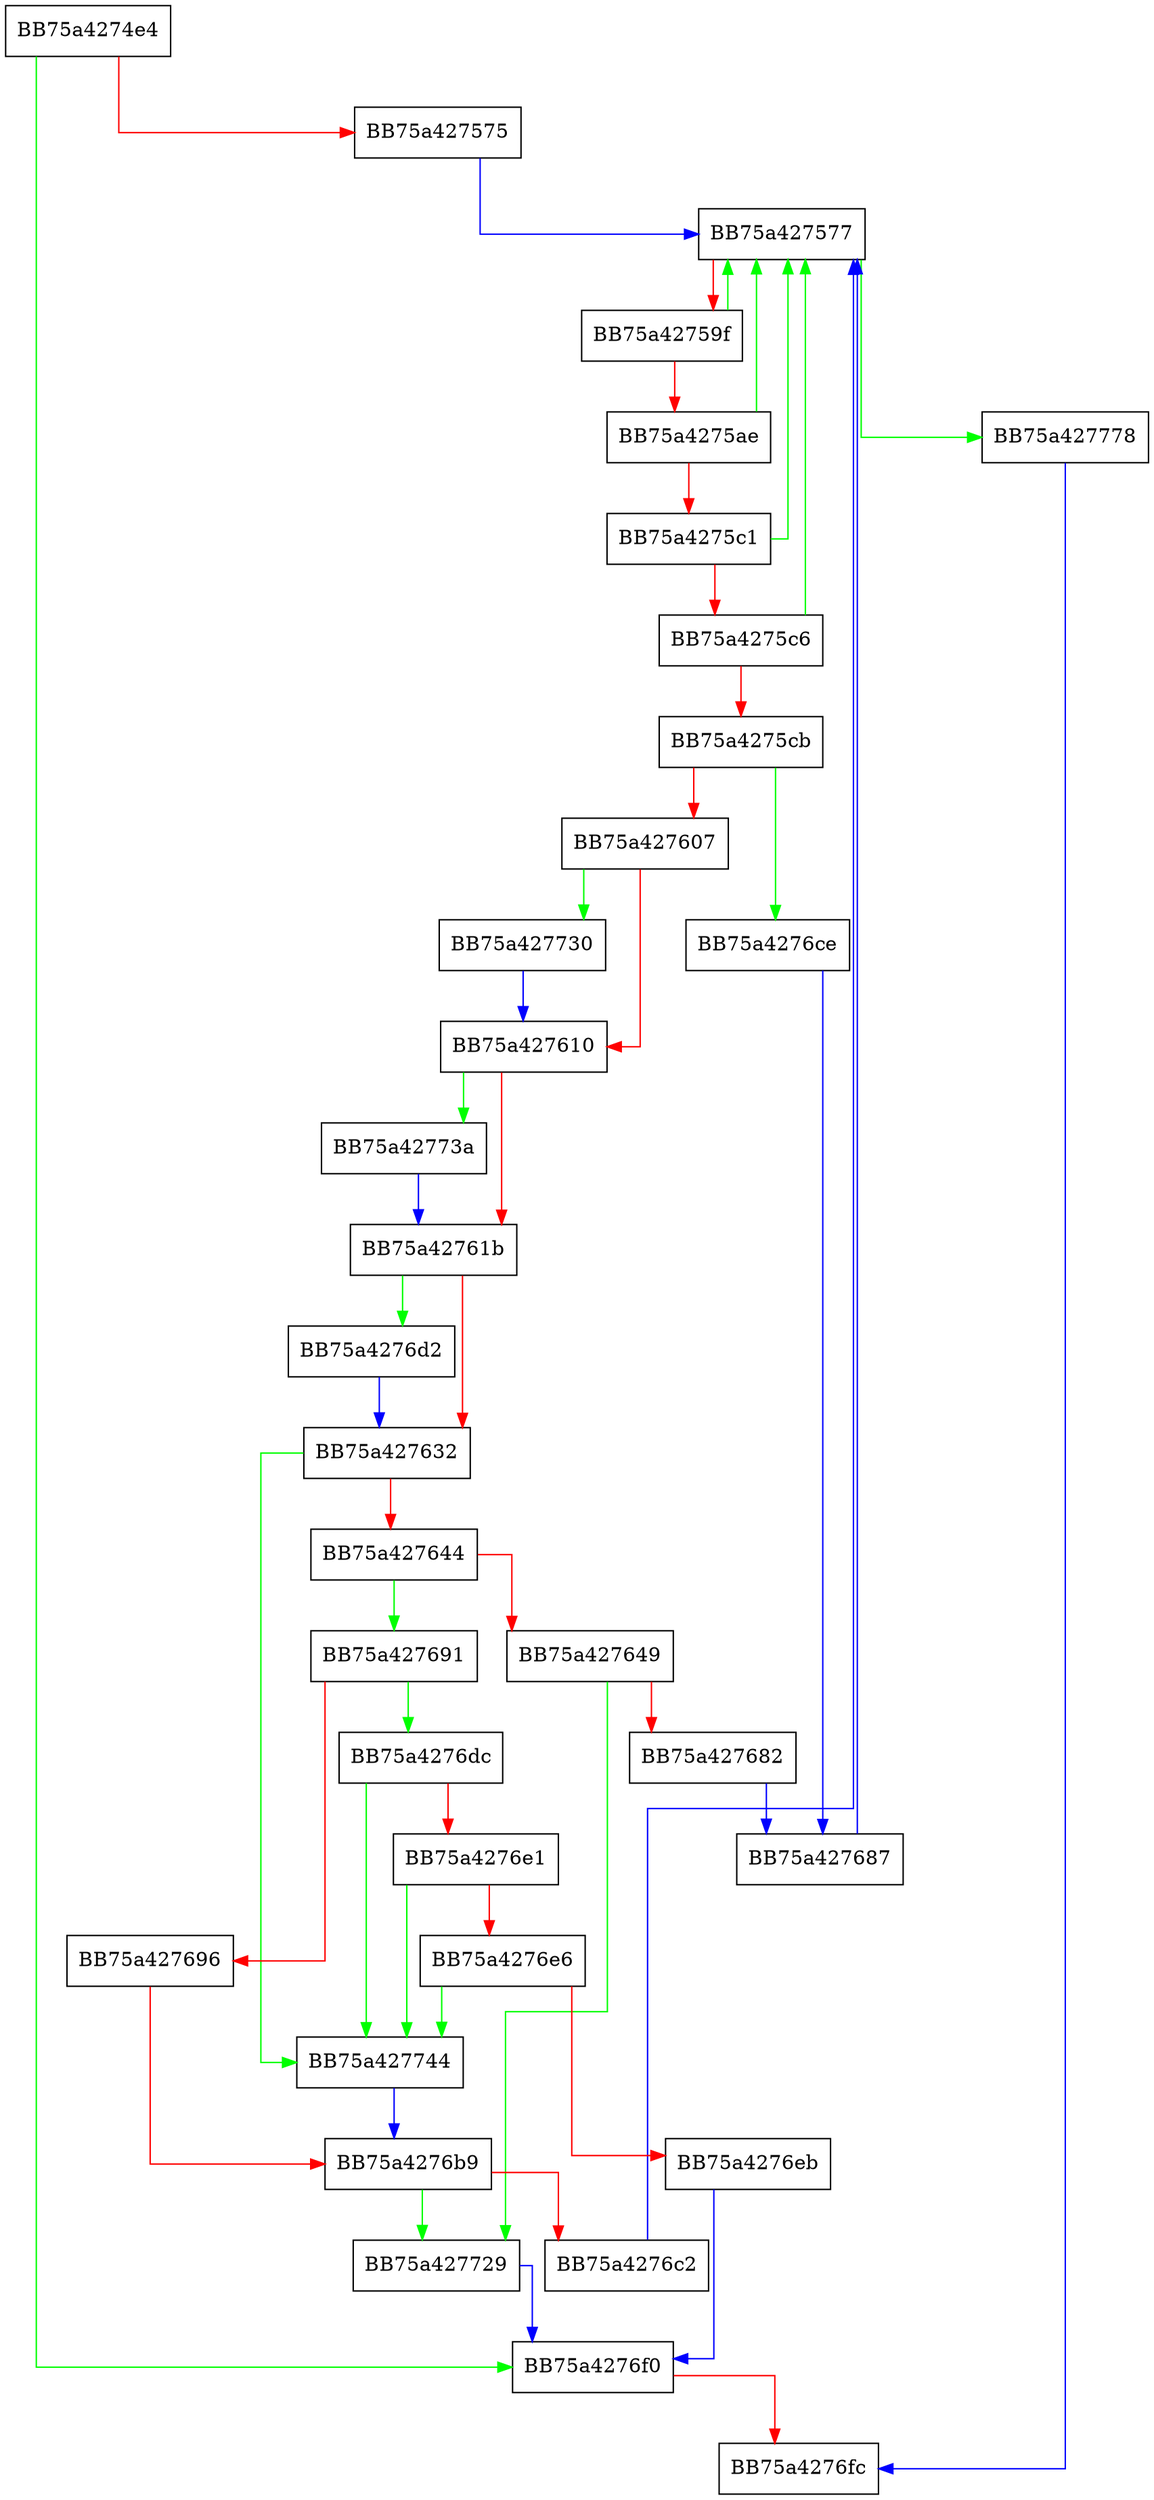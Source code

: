 digraph pe_vm_search {
  node [shape="box"];
  graph [splines=ortho];
  BB75a4274e4 -> BB75a4276f0 [color="green"];
  BB75a4274e4 -> BB75a427575 [color="red"];
  BB75a427575 -> BB75a427577 [color="blue"];
  BB75a427577 -> BB75a427778 [color="green"];
  BB75a427577 -> BB75a42759f [color="red"];
  BB75a42759f -> BB75a427577 [color="green"];
  BB75a42759f -> BB75a4275ae [color="red"];
  BB75a4275ae -> BB75a427577 [color="green"];
  BB75a4275ae -> BB75a4275c1 [color="red"];
  BB75a4275c1 -> BB75a427577 [color="green"];
  BB75a4275c1 -> BB75a4275c6 [color="red"];
  BB75a4275c6 -> BB75a427577 [color="green"];
  BB75a4275c6 -> BB75a4275cb [color="red"];
  BB75a4275cb -> BB75a4276ce [color="green"];
  BB75a4275cb -> BB75a427607 [color="red"];
  BB75a427607 -> BB75a427730 [color="green"];
  BB75a427607 -> BB75a427610 [color="red"];
  BB75a427610 -> BB75a42773a [color="green"];
  BB75a427610 -> BB75a42761b [color="red"];
  BB75a42761b -> BB75a4276d2 [color="green"];
  BB75a42761b -> BB75a427632 [color="red"];
  BB75a427632 -> BB75a427744 [color="green"];
  BB75a427632 -> BB75a427644 [color="red"];
  BB75a427644 -> BB75a427691 [color="green"];
  BB75a427644 -> BB75a427649 [color="red"];
  BB75a427649 -> BB75a427729 [color="green"];
  BB75a427649 -> BB75a427682 [color="red"];
  BB75a427682 -> BB75a427687 [color="blue"];
  BB75a427687 -> BB75a427577 [color="blue"];
  BB75a427691 -> BB75a4276dc [color="green"];
  BB75a427691 -> BB75a427696 [color="red"];
  BB75a427696 -> BB75a4276b9 [color="red"];
  BB75a4276b9 -> BB75a427729 [color="green"];
  BB75a4276b9 -> BB75a4276c2 [color="red"];
  BB75a4276c2 -> BB75a427577 [color="blue"];
  BB75a4276ce -> BB75a427687 [color="blue"];
  BB75a4276d2 -> BB75a427632 [color="blue"];
  BB75a4276dc -> BB75a427744 [color="green"];
  BB75a4276dc -> BB75a4276e1 [color="red"];
  BB75a4276e1 -> BB75a427744 [color="green"];
  BB75a4276e1 -> BB75a4276e6 [color="red"];
  BB75a4276e6 -> BB75a427744 [color="green"];
  BB75a4276e6 -> BB75a4276eb [color="red"];
  BB75a4276eb -> BB75a4276f0 [color="blue"];
  BB75a4276f0 -> BB75a4276fc [color="red"];
  BB75a427729 -> BB75a4276f0 [color="blue"];
  BB75a427730 -> BB75a427610 [color="blue"];
  BB75a42773a -> BB75a42761b [color="blue"];
  BB75a427744 -> BB75a4276b9 [color="blue"];
  BB75a427778 -> BB75a4276fc [color="blue"];
}